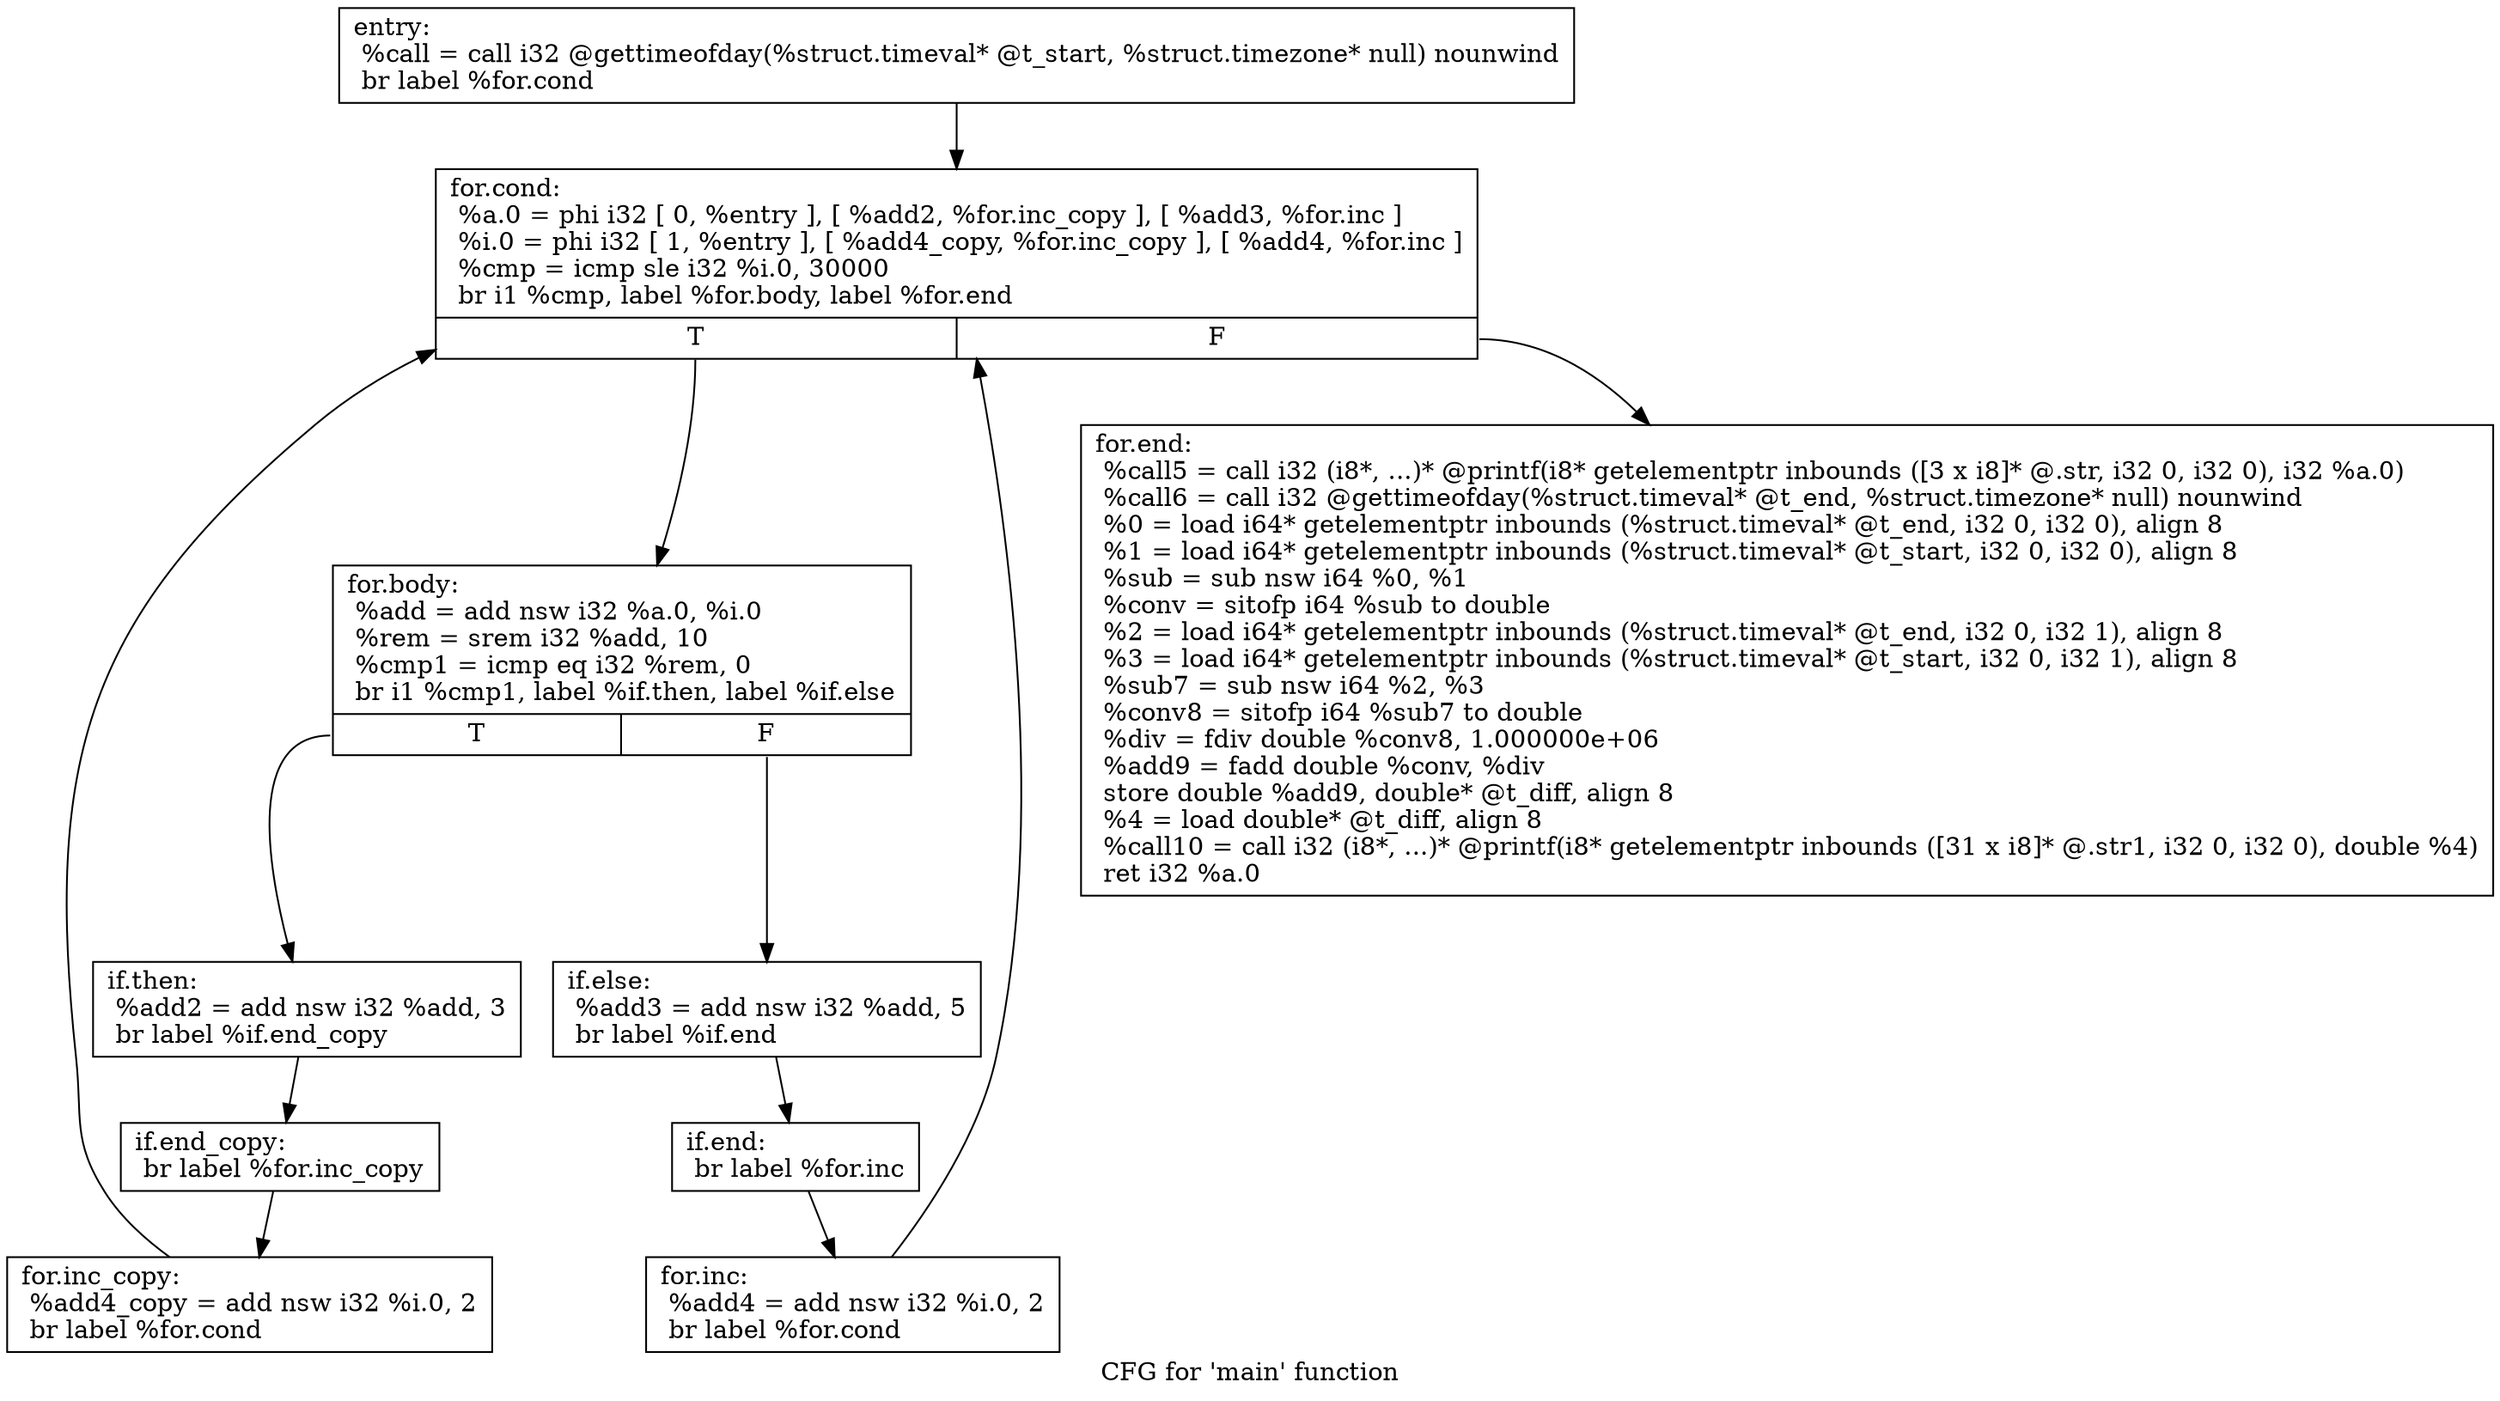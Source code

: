 digraph "CFG for 'main' function" {
	label="CFG for 'main' function";

	Node0x14ec040 [shape=record,label="{entry:\l  %call = call i32 @gettimeofday(%struct.timeval* @t_start, %struct.timezone* null) nounwind\l  br label %for.cond\l}"];
	Node0x14ec040 -> Node0x14eae50;
	Node0x14eae50 [shape=record,label="{for.cond:                                         \l  %a.0 = phi i32 [ 0, %entry ], [ %add2, %for.inc_copy ], [ %add3, %for.inc ]\l  %i.0 = phi i32 [ 1, %entry ], [ %add4_copy, %for.inc_copy ], [ %add4, %for.inc ]\l  %cmp = icmp sle i32 %i.0, 30000\l  br i1 %cmp, label %for.body, label %for.end\l|{<s0>T|<s1>F}}"];
	Node0x14eae50:s0 -> Node0x14eaeb0;
	Node0x14eae50:s1 -> Node0x14e8040;
	Node0x14eaeb0 [shape=record,label="{for.body:                                         \l  %add = add nsw i32 %a.0, %i.0\l  %rem = srem i32 %add, 10\l  %cmp1 = icmp eq i32 %rem, 0\l  br i1 %cmp1, label %if.then, label %if.else\l|{<s0>T|<s1>F}}"];
	Node0x14eaeb0:s0 -> Node0x14eaf10;
	Node0x14eaeb0:s1 -> Node0x14eaf70;
	Node0x14eaf10 [shape=record,label="{if.then:                                          \l  %add2 = add nsw i32 %add, 3\l  br label %if.end_copy\l}"];
	Node0x14eaf10 -> Node0x14e80a0;
	Node0x14eaf70 [shape=record,label="{if.else:                                          \l  %add3 = add nsw i32 %add, 5\l  br label %if.end\l}"];
	Node0x14eaf70 -> Node0x14eafd0;
	Node0x14eafd0 [shape=record,label="{if.end:                                           \l  br label %for.inc\l}"];
	Node0x14eafd0 -> Node0x14eb030;
	Node0x14eb030 [shape=record,label="{for.inc:                                          \l  %add4 = add nsw i32 %i.0, 2\l  br label %for.cond\l}"];
	Node0x14eb030 -> Node0x14eae50;
	Node0x14e8040 [shape=record,label="{for.end:                                          \l  %call5 = call i32 (i8*, ...)* @printf(i8* getelementptr inbounds ([3 x i8]* @.str, i32 0, i32 0), i32 %a.0)\l  %call6 = call i32 @gettimeofday(%struct.timeval* @t_end, %struct.timezone* null) nounwind\l  %0 = load i64* getelementptr inbounds (%struct.timeval* @t_end, i32 0, i32 0), align 8\l  %1 = load i64* getelementptr inbounds (%struct.timeval* @t_start, i32 0, i32 0), align 8\l  %sub = sub nsw i64 %0, %1\l  %conv = sitofp i64 %sub to double\l  %2 = load i64* getelementptr inbounds (%struct.timeval* @t_end, i32 0, i32 1), align 8\l  %3 = load i64* getelementptr inbounds (%struct.timeval* @t_start, i32 0, i32 1), align 8\l  %sub7 = sub nsw i64 %2, %3\l  %conv8 = sitofp i64 %sub7 to double\l  %div = fdiv double %conv8, 1.000000e+06\l  %add9 = fadd double %conv, %div\l  store double %add9, double* @t_diff, align 8\l  %4 = load double* @t_diff, align 8\l  %call10 = call i32 (i8*, ...)* @printf(i8* getelementptr inbounds ([31 x i8]* @.str1, i32 0, i32 0), double %4)\l  ret i32 %a.0\l}"];
	Node0x14e80a0 [shape=record,label="{if.end_copy:                                      \l  br label %for.inc_copy\l}"];
	Node0x14e80a0 -> Node0x14e8100;
	Node0x14e8100 [shape=record,label="{for.inc_copy:                                     \l  %add4_copy = add nsw i32 %i.0, 2\l  br label %for.cond\l}"];
	Node0x14e8100 -> Node0x14eae50;
}
